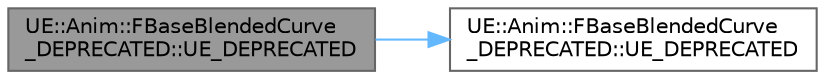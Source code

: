 digraph "UE::Anim::FBaseBlendedCurve_DEPRECATED::UE_DEPRECATED"
{
 // INTERACTIVE_SVG=YES
 // LATEX_PDF_SIZE
  bgcolor="transparent";
  edge [fontname=Helvetica,fontsize=10,labelfontname=Helvetica,labelfontsize=10];
  node [fontname=Helvetica,fontsize=10,shape=box,height=0.2,width=0.4];
  rankdir="LR";
  Node1 [id="Node000001",label="UE::Anim::FBaseBlendedCurve\l_DEPRECATED::UE_DEPRECATED",height=0.2,width=0.4,color="gray40", fillcolor="grey60", style="filled", fontcolor="black",tooltip=" "];
  Node1 -> Node2 [id="edge1_Node000001_Node000002",color="steelblue1",style="solid",tooltip=" "];
  Node2 [id="Node000002",label="UE::Anim::FBaseBlendedCurve\l_DEPRECATED::UE_DEPRECATED",height=0.2,width=0.4,color="grey40", fillcolor="white", style="filled",URL="$d6/d66/structUE_1_1Anim_1_1FBaseBlendedCurve__DEPRECATED.html#a186bc87d008dff77b8a01a469bafc4f8",tooltip=" "];
}
